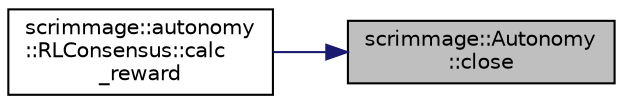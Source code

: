 digraph "scrimmage::Autonomy::close"
{
 // LATEX_PDF_SIZE
  edge [fontname="Helvetica",fontsize="10",labelfontname="Helvetica",labelfontsize="10"];
  node [fontname="Helvetica",fontsize="10",shape=record];
  rankdir="RL";
  Node1 [label="scrimmage::Autonomy\l::close",height=0.2,width=0.4,color="black", fillcolor="grey75", style="filled", fontcolor="black",tooltip=" "];
  Node1 -> Node2 [dir="back",color="midnightblue",fontsize="10",style="solid",fontname="Helvetica"];
  Node2 [label="scrimmage::autonomy\l::RLConsensus::calc\l_reward",height=0.2,width=0.4,color="black", fillcolor="white", style="filled",URL="$classscrimmage_1_1autonomy_1_1RLConsensus.html#acd8422d6ad8789c8c29e43dfc684e488",tooltip=" "];
}

